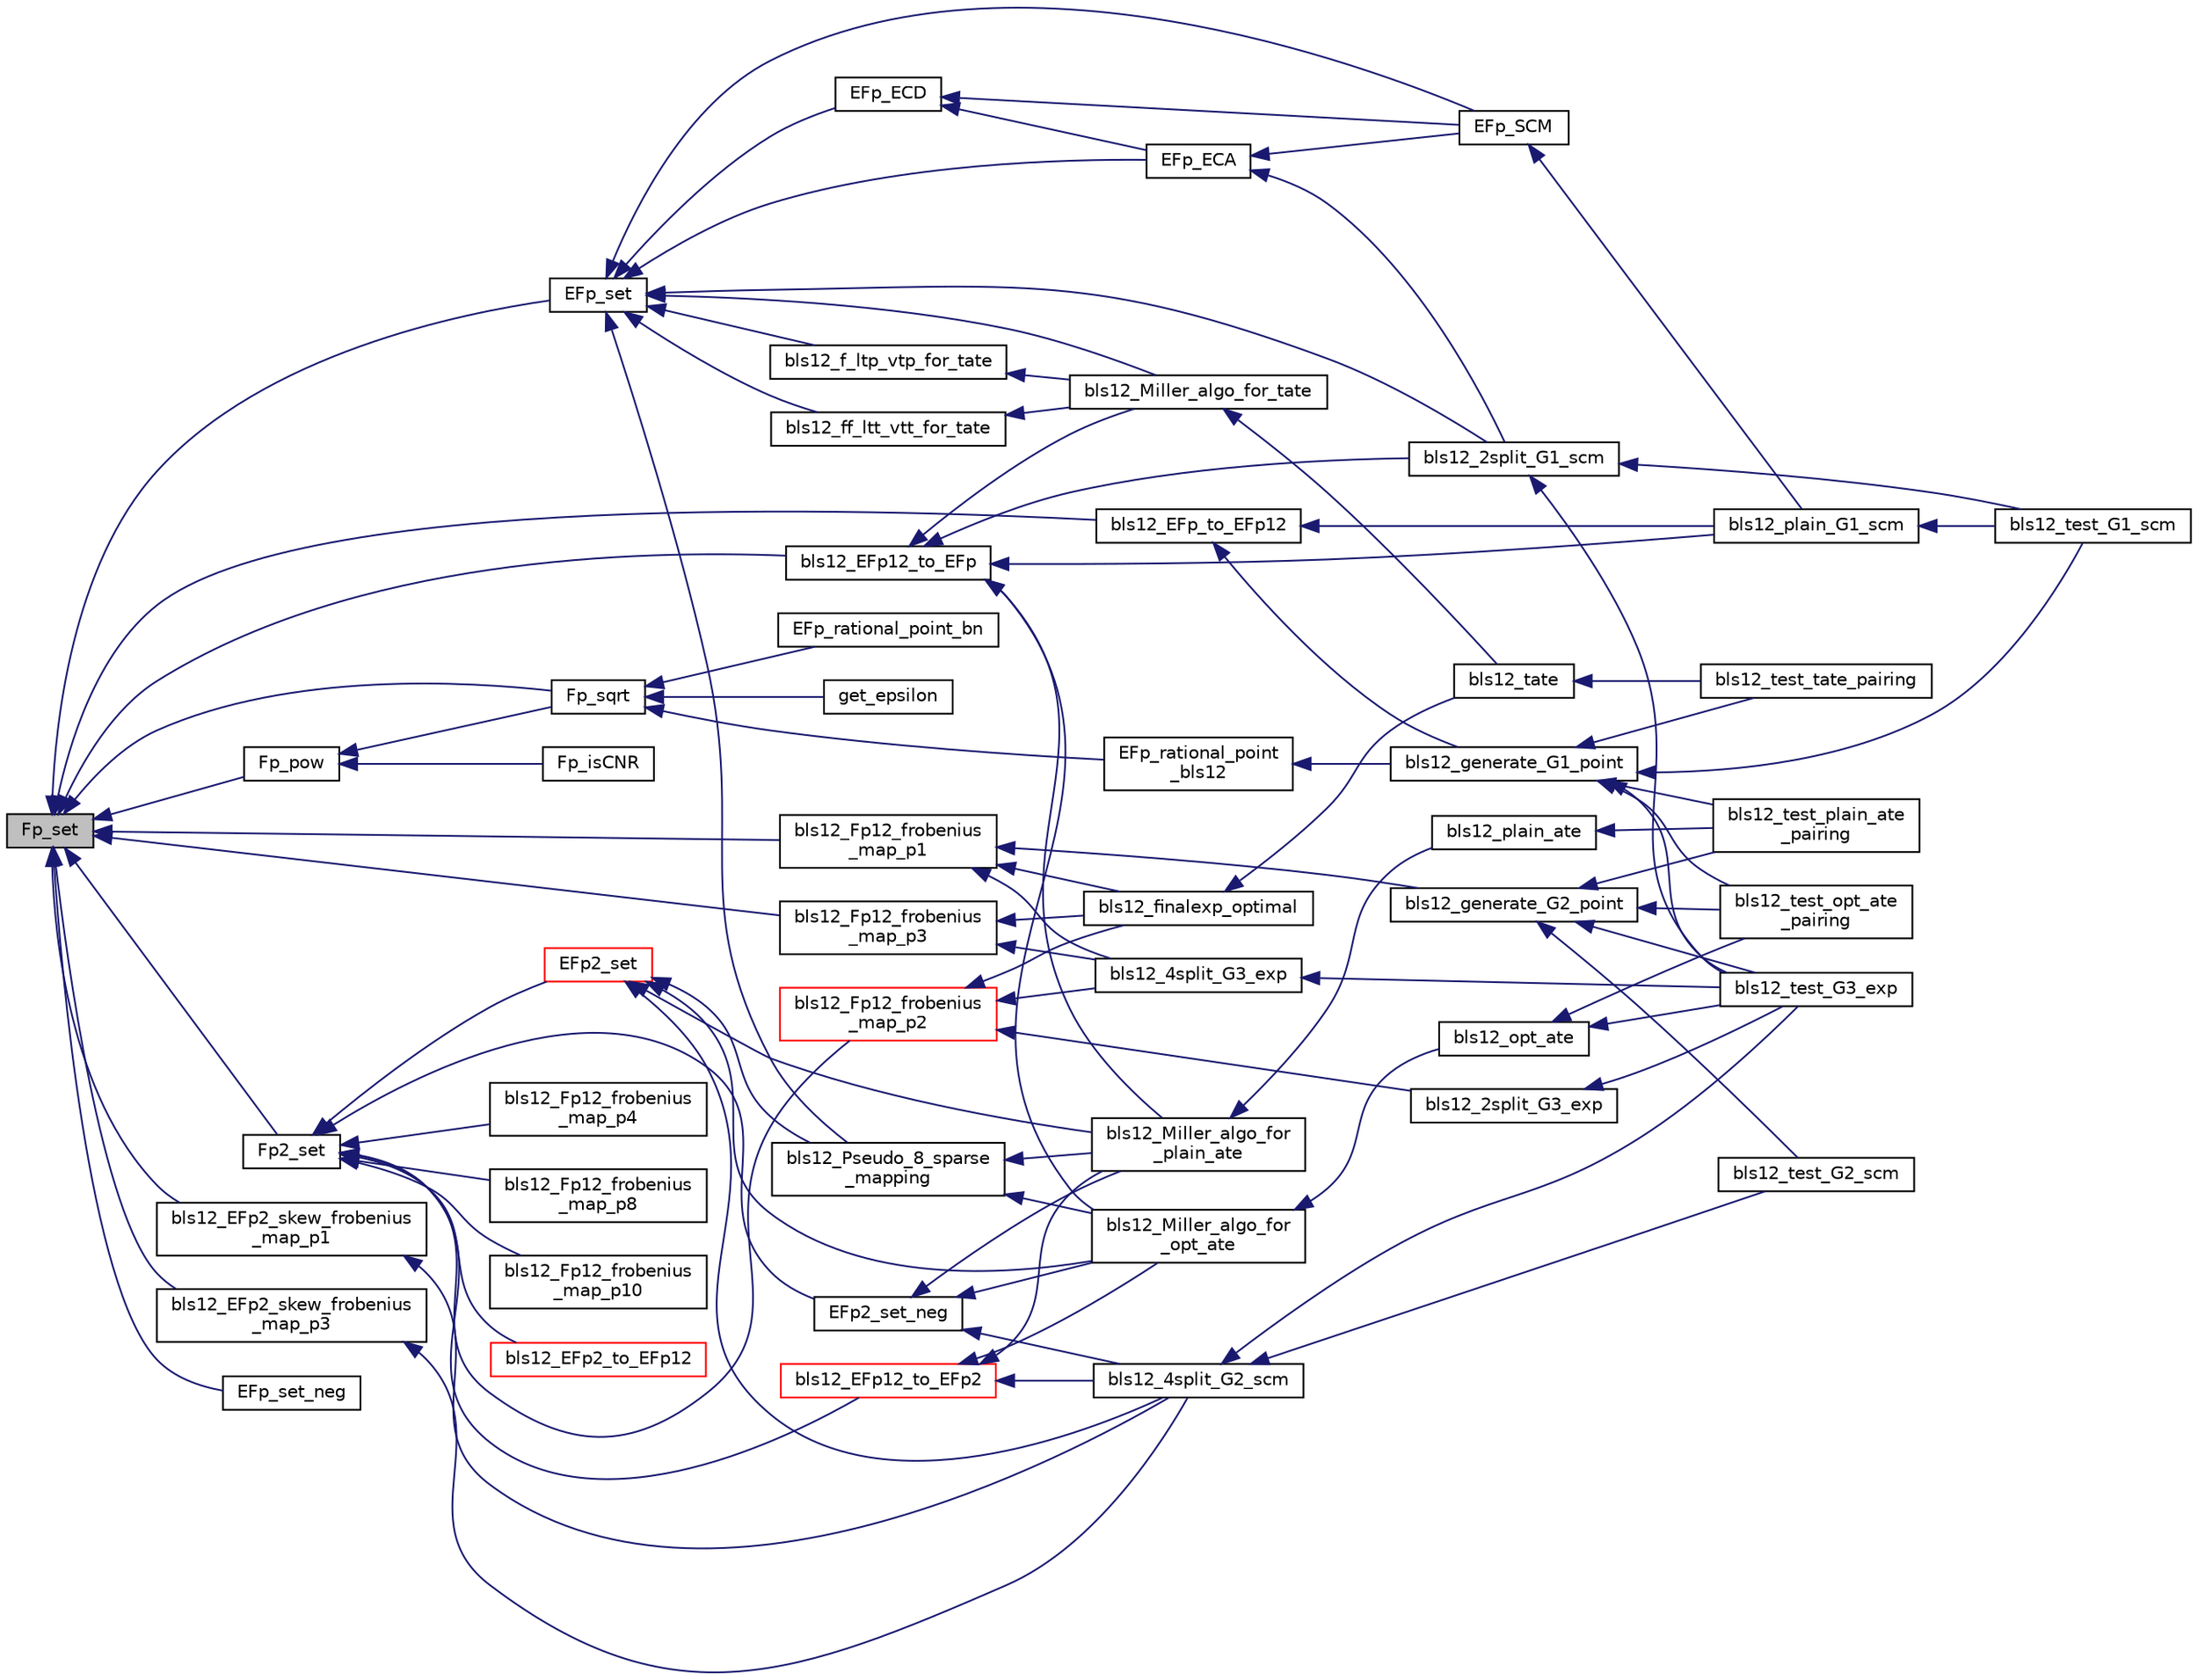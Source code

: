 digraph "Fp_set"
{
  edge [fontname="Helvetica",fontsize="10",labelfontname="Helvetica",labelfontsize="10"];
  node [fontname="Helvetica",fontsize="10",shape=record];
  rankdir="LR";
  Node284 [label="Fp_set",height=0.2,width=0.4,color="black", fillcolor="grey75", style="filled", fontcolor="black"];
  Node284 -> Node285 [dir="back",color="midnightblue",fontsize="10",style="solid",fontname="Helvetica"];
  Node285 [label="bls12_EFp12_to_EFp",height=0.2,width=0.4,color="black", fillcolor="white", style="filled",URL="$bls12__twist_8h.html#ab400c20c7379b8092500f351fda16323"];
  Node285 -> Node286 [dir="back",color="midnightblue",fontsize="10",style="solid",fontname="Helvetica"];
  Node286 [label="bls12_2split_G1_scm",height=0.2,width=0.4,color="black", fillcolor="white", style="filled",URL="$bls12__scm_8h.html#aae42e6e607e5af6339f4fc74acd931e3"];
  Node286 -> Node287 [dir="back",color="midnightblue",fontsize="10",style="solid",fontname="Helvetica"];
  Node287 [label="bls12_test_G1_scm",height=0.2,width=0.4,color="black", fillcolor="white", style="filled",URL="$bls12__test__pairings_8h.html#a3c1bc0bfce563a5be5d1c93c4b14ea9a"];
  Node286 -> Node288 [dir="back",color="midnightblue",fontsize="10",style="solid",fontname="Helvetica"];
  Node288 [label="bls12_test_G3_exp",height=0.2,width=0.4,color="black", fillcolor="white", style="filled",URL="$bls12__test__pairings_8h.html#a084d9bc232ef377fb2baa2fdb19686b2"];
  Node285 -> Node289 [dir="back",color="midnightblue",fontsize="10",style="solid",fontname="Helvetica"];
  Node289 [label="bls12_Miller_algo_for\l_opt_ate",height=0.2,width=0.4,color="black", fillcolor="white", style="filled",URL="$bls12__miller__optate_8h.html#a4dd1ea18b9004d2f7dc99fc940dbab12"];
  Node289 -> Node290 [dir="back",color="midnightblue",fontsize="10",style="solid",fontname="Helvetica"];
  Node290 [label="bls12_opt_ate",height=0.2,width=0.4,color="black", fillcolor="white", style="filled",URL="$bls12__pairings_8h.html#a9fbfb8c58f4bcd4e8eb916a2f9419c2e"];
  Node290 -> Node288 [dir="back",color="midnightblue",fontsize="10",style="solid",fontname="Helvetica"];
  Node290 -> Node291 [dir="back",color="midnightblue",fontsize="10",style="solid",fontname="Helvetica"];
  Node291 [label="bls12_test_opt_ate\l_pairing",height=0.2,width=0.4,color="black", fillcolor="white", style="filled",URL="$bls12__test__pairings_8h.html#a8764956fa4214ba03988afe867f97f67"];
  Node285 -> Node292 [dir="back",color="midnightblue",fontsize="10",style="solid",fontname="Helvetica"];
  Node292 [label="bls12_Miller_algo_for\l_plain_ate",height=0.2,width=0.4,color="black", fillcolor="white", style="filled",URL="$bls12__miller__ate_8h.html#a4468c3f6d288607c0e5c7a0912605d51"];
  Node292 -> Node293 [dir="back",color="midnightblue",fontsize="10",style="solid",fontname="Helvetica"];
  Node293 [label="bls12_plain_ate",height=0.2,width=0.4,color="black", fillcolor="white", style="filled",URL="$bls12__pairings_8h.html#ab593751b52dd666d230eff17c637c485"];
  Node293 -> Node294 [dir="back",color="midnightblue",fontsize="10",style="solid",fontname="Helvetica"];
  Node294 [label="bls12_test_plain_ate\l_pairing",height=0.2,width=0.4,color="black", fillcolor="white", style="filled",URL="$bls12__test__pairings_8h.html#a43b4f11c8806b181213808de80c8dc41"];
  Node285 -> Node295 [dir="back",color="midnightblue",fontsize="10",style="solid",fontname="Helvetica"];
  Node295 [label="bls12_Miller_algo_for_tate",height=0.2,width=0.4,color="black", fillcolor="white", style="filled",URL="$bls12__miller__tate_8h.html#a3e6c2d9558c05e1ab32f2c67b03287d5"];
  Node295 -> Node296 [dir="back",color="midnightblue",fontsize="10",style="solid",fontname="Helvetica"];
  Node296 [label="bls12_tate",height=0.2,width=0.4,color="black", fillcolor="white", style="filled",URL="$bls12__pairings_8h.html#a83edc7fcbac2490ab67a1e6f746bdd68"];
  Node296 -> Node297 [dir="back",color="midnightblue",fontsize="10",style="solid",fontname="Helvetica"];
  Node297 [label="bls12_test_tate_pairing",height=0.2,width=0.4,color="black", fillcolor="white", style="filled",URL="$bls12__test__pairings_8h.html#aab7376446062228691c95fa9ea45da9b"];
  Node285 -> Node298 [dir="back",color="midnightblue",fontsize="10",style="solid",fontname="Helvetica"];
  Node298 [label="bls12_plain_G1_scm",height=0.2,width=0.4,color="black", fillcolor="white", style="filled",URL="$bls12__scm_8h.html#ab42ad3cac9466541c248ac236a74159f"];
  Node298 -> Node287 [dir="back",color="midnightblue",fontsize="10",style="solid",fontname="Helvetica"];
  Node284 -> Node299 [dir="back",color="midnightblue",fontsize="10",style="solid",fontname="Helvetica"];
  Node299 [label="bls12_EFp2_skew_frobenius\l_map_p1",height=0.2,width=0.4,color="black", fillcolor="white", style="filled",URL="$bls12__skew__frobenius_8h.html#a8d89c42f0d2898af5639f908ebc6ad72"];
  Node299 -> Node300 [dir="back",color="midnightblue",fontsize="10",style="solid",fontname="Helvetica"];
  Node300 [label="bls12_4split_G2_scm",height=0.2,width=0.4,color="black", fillcolor="white", style="filled",URL="$bls12__scm_8h.html#a4ba82479d082bed6f2f58f848d771bc7"];
  Node300 -> Node301 [dir="back",color="midnightblue",fontsize="10",style="solid",fontname="Helvetica"];
  Node301 [label="bls12_test_G2_scm",height=0.2,width=0.4,color="black", fillcolor="white", style="filled",URL="$bls12__test__pairings_8h.html#a34dad243bd99737d4c844dfcd658282a"];
  Node300 -> Node288 [dir="back",color="midnightblue",fontsize="10",style="solid",fontname="Helvetica"];
  Node284 -> Node302 [dir="back",color="midnightblue",fontsize="10",style="solid",fontname="Helvetica"];
  Node302 [label="bls12_EFp2_skew_frobenius\l_map_p3",height=0.2,width=0.4,color="black", fillcolor="white", style="filled",URL="$bls12__skew__frobenius_8h.html#a87f87eeb97f9ba92718de8561d8a486d"];
  Node302 -> Node300 [dir="back",color="midnightblue",fontsize="10",style="solid",fontname="Helvetica"];
  Node284 -> Node303 [dir="back",color="midnightblue",fontsize="10",style="solid",fontname="Helvetica"];
  Node303 [label="bls12_EFp_to_EFp12",height=0.2,width=0.4,color="black", fillcolor="white", style="filled",URL="$bls12__twist_8h.html#a1fff3d9b5a4da8df91e68493d344cb6b"];
  Node303 -> Node304 [dir="back",color="midnightblue",fontsize="10",style="solid",fontname="Helvetica"];
  Node304 [label="bls12_generate_G1_point",height=0.2,width=0.4,color="black", fillcolor="white", style="filled",URL="$bls12__generate__points_8h.html#a72ef3b90d050e3eeb5395016e62ceaf1"];
  Node304 -> Node287 [dir="back",color="midnightblue",fontsize="10",style="solid",fontname="Helvetica"];
  Node304 -> Node288 [dir="back",color="midnightblue",fontsize="10",style="solid",fontname="Helvetica"];
  Node304 -> Node291 [dir="back",color="midnightblue",fontsize="10",style="solid",fontname="Helvetica"];
  Node304 -> Node294 [dir="back",color="midnightblue",fontsize="10",style="solid",fontname="Helvetica"];
  Node304 -> Node297 [dir="back",color="midnightblue",fontsize="10",style="solid",fontname="Helvetica"];
  Node303 -> Node298 [dir="back",color="midnightblue",fontsize="10",style="solid",fontname="Helvetica"];
  Node284 -> Node305 [dir="back",color="midnightblue",fontsize="10",style="solid",fontname="Helvetica"];
  Node305 [label="bls12_Fp12_frobenius\l_map_p1",height=0.2,width=0.4,color="black", fillcolor="white", style="filled",URL="$bls12__frobenius_8h.html#a22e66a8db607710f331457d0a42b52a6"];
  Node305 -> Node306 [dir="back",color="midnightblue",fontsize="10",style="solid",fontname="Helvetica"];
  Node306 [label="bls12_4split_G3_exp",height=0.2,width=0.4,color="black", fillcolor="white", style="filled",URL="$bls12___g3__exp_8h.html#a9664a6d82c05d087c7e9cf80b657311d"];
  Node306 -> Node288 [dir="back",color="midnightblue",fontsize="10",style="solid",fontname="Helvetica"];
  Node305 -> Node307 [dir="back",color="midnightblue",fontsize="10",style="solid",fontname="Helvetica"];
  Node307 [label="bls12_finalexp_optimal",height=0.2,width=0.4,color="black", fillcolor="white", style="filled",URL="$bls12__finalexp_8h.html#a7ebeae6dd8ceff07d604ddb47a9cd2a1"];
  Node307 -> Node296 [dir="back",color="midnightblue",fontsize="10",style="solid",fontname="Helvetica"];
  Node305 -> Node308 [dir="back",color="midnightblue",fontsize="10",style="solid",fontname="Helvetica"];
  Node308 [label="bls12_generate_G2_point",height=0.2,width=0.4,color="black", fillcolor="white", style="filled",URL="$bls12__generate__points_8h.html#ab798368874a1a8365377d05ce9c5c121"];
  Node308 -> Node301 [dir="back",color="midnightblue",fontsize="10",style="solid",fontname="Helvetica"];
  Node308 -> Node288 [dir="back",color="midnightblue",fontsize="10",style="solid",fontname="Helvetica"];
  Node308 -> Node291 [dir="back",color="midnightblue",fontsize="10",style="solid",fontname="Helvetica"];
  Node308 -> Node294 [dir="back",color="midnightblue",fontsize="10",style="solid",fontname="Helvetica"];
  Node284 -> Node309 [dir="back",color="midnightblue",fontsize="10",style="solid",fontname="Helvetica"];
  Node309 [label="bls12_Fp12_frobenius\l_map_p3",height=0.2,width=0.4,color="black", fillcolor="white", style="filled",URL="$bls12__frobenius_8h.html#a8b383bddc2f7f902a85b73bea5d9d44d"];
  Node309 -> Node306 [dir="back",color="midnightblue",fontsize="10",style="solid",fontname="Helvetica"];
  Node309 -> Node307 [dir="back",color="midnightblue",fontsize="10",style="solid",fontname="Helvetica"];
  Node284 -> Node310 [dir="back",color="midnightblue",fontsize="10",style="solid",fontname="Helvetica"];
  Node310 [label="EFp_set",height=0.2,width=0.4,color="black", fillcolor="white", style="filled",URL="$bn__efp_8h.html#abb438750cc5bfec2da8cd2f3863a985f"];
  Node310 -> Node286 [dir="back",color="midnightblue",fontsize="10",style="solid",fontname="Helvetica"];
  Node310 -> Node311 [dir="back",color="midnightblue",fontsize="10",style="solid",fontname="Helvetica"];
  Node311 [label="bls12_f_ltp_vtp_for_tate",height=0.2,width=0.4,color="black", fillcolor="white", style="filled",URL="$bls12__line__tate_8h.html#a1f80689fc6980972d6a85828147271a9"];
  Node311 -> Node295 [dir="back",color="midnightblue",fontsize="10",style="solid",fontname="Helvetica"];
  Node310 -> Node312 [dir="back",color="midnightblue",fontsize="10",style="solid",fontname="Helvetica"];
  Node312 [label="bls12_ff_ltt_vtt_for_tate",height=0.2,width=0.4,color="black", fillcolor="white", style="filled",URL="$bls12__line__tate_8h.html#a91895df9737048f5ac59ee81633aa247"];
  Node312 -> Node295 [dir="back",color="midnightblue",fontsize="10",style="solid",fontname="Helvetica"];
  Node310 -> Node295 [dir="back",color="midnightblue",fontsize="10",style="solid",fontname="Helvetica"];
  Node310 -> Node313 [dir="back",color="midnightblue",fontsize="10",style="solid",fontname="Helvetica"];
  Node313 [label="bls12_Pseudo_8_sparse\l_mapping",height=0.2,width=0.4,color="black", fillcolor="white", style="filled",URL="$bls12__p8sparse_8h.html#a8d0191550910276d37cdc20f1f11d3d7"];
  Node313 -> Node289 [dir="back",color="midnightblue",fontsize="10",style="solid",fontname="Helvetica"];
  Node313 -> Node292 [dir="back",color="midnightblue",fontsize="10",style="solid",fontname="Helvetica"];
  Node310 -> Node314 [dir="back",color="midnightblue",fontsize="10",style="solid",fontname="Helvetica"];
  Node314 [label="EFp_ECA",height=0.2,width=0.4,color="black", fillcolor="white", style="filled",URL="$bn__efp_8h.html#a4b290a91bf913cf38dffee13f1db784b"];
  Node314 -> Node286 [dir="back",color="midnightblue",fontsize="10",style="solid",fontname="Helvetica"];
  Node314 -> Node315 [dir="back",color="midnightblue",fontsize="10",style="solid",fontname="Helvetica"];
  Node315 [label="EFp_SCM",height=0.2,width=0.4,color="black", fillcolor="white", style="filled",URL="$bn__efp_8h.html#a39968088354e07b3bff879ea6ce7eea3"];
  Node315 -> Node298 [dir="back",color="midnightblue",fontsize="10",style="solid",fontname="Helvetica"];
  Node310 -> Node316 [dir="back",color="midnightblue",fontsize="10",style="solid",fontname="Helvetica"];
  Node316 [label="EFp_ECD",height=0.2,width=0.4,color="black", fillcolor="white", style="filled",URL="$bn__efp_8h.html#a9ba98cee075d39257ea190cbe340dec5"];
  Node316 -> Node314 [dir="back",color="midnightblue",fontsize="10",style="solid",fontname="Helvetica"];
  Node316 -> Node315 [dir="back",color="midnightblue",fontsize="10",style="solid",fontname="Helvetica"];
  Node310 -> Node315 [dir="back",color="midnightblue",fontsize="10",style="solid",fontname="Helvetica"];
  Node284 -> Node317 [dir="back",color="midnightblue",fontsize="10",style="solid",fontname="Helvetica"];
  Node317 [label="EFp_set_neg",height=0.2,width=0.4,color="black", fillcolor="white", style="filled",URL="$bn__efp_8h.html#abdf2bfc544a61322457518297de393c4"];
  Node284 -> Node318 [dir="back",color="midnightblue",fontsize="10",style="solid",fontname="Helvetica"];
  Node318 [label="Fp2_set",height=0.2,width=0.4,color="black", fillcolor="white", style="filled",URL="$bn__fp2_8h.html#a7d6f34091363334426c45b9e1ee4503c"];
  Node318 -> Node319 [dir="back",color="midnightblue",fontsize="10",style="solid",fontname="Helvetica"];
  Node319 [label="bls12_Fp12_frobenius\l_map_p2",height=0.2,width=0.4,color="red", fillcolor="white", style="filled",URL="$bls12__frobenius_8h.html#af6a38141d5aa4f0fc4361d12d8c05671"];
  Node319 -> Node320 [dir="back",color="midnightblue",fontsize="10",style="solid",fontname="Helvetica"];
  Node320 [label="bls12_2split_G3_exp",height=0.2,width=0.4,color="black", fillcolor="white", style="filled",URL="$bls12___g3__exp_8h.html#a04349573c89d398f04506a6db9e2c487"];
  Node320 -> Node288 [dir="back",color="midnightblue",fontsize="10",style="solid",fontname="Helvetica"];
  Node319 -> Node306 [dir="back",color="midnightblue",fontsize="10",style="solid",fontname="Helvetica"];
  Node319 -> Node307 [dir="back",color="midnightblue",fontsize="10",style="solid",fontname="Helvetica"];
  Node318 -> Node322 [dir="back",color="midnightblue",fontsize="10",style="solid",fontname="Helvetica"];
  Node322 [label="bls12_Fp12_frobenius\l_map_p4",height=0.2,width=0.4,color="black", fillcolor="white", style="filled",URL="$bls12__frobenius_8h.html#a150c516aec9f34011b809fc2b0b8aff4"];
  Node318 -> Node323 [dir="back",color="midnightblue",fontsize="10",style="solid",fontname="Helvetica"];
  Node323 [label="bls12_Fp12_frobenius\l_map_p8",height=0.2,width=0.4,color="black", fillcolor="white", style="filled",URL="$bls12__frobenius_8h.html#a453eaaf5a6aadfb5330839ea7e34fc7c"];
  Node318 -> Node324 [dir="back",color="midnightblue",fontsize="10",style="solid",fontname="Helvetica"];
  Node324 [label="bls12_Fp12_frobenius\l_map_p10",height=0.2,width=0.4,color="black", fillcolor="white", style="filled",URL="$bls12__frobenius_8h.html#ab1689402c2756a18db3ffad166547396"];
  Node318 -> Node325 [dir="back",color="midnightblue",fontsize="10",style="solid",fontname="Helvetica"];
  Node325 [label="bls12_EFp12_to_EFp2",height=0.2,width=0.4,color="red", fillcolor="white", style="filled",URL="$bls12__twist_8h.html#a069ee5f353c96be9b1821af349731fe3"];
  Node325 -> Node300 [dir="back",color="midnightblue",fontsize="10",style="solid",fontname="Helvetica"];
  Node325 -> Node289 [dir="back",color="midnightblue",fontsize="10",style="solid",fontname="Helvetica"];
  Node325 -> Node292 [dir="back",color="midnightblue",fontsize="10",style="solid",fontname="Helvetica"];
  Node318 -> Node328 [dir="back",color="midnightblue",fontsize="10",style="solid",fontname="Helvetica"];
  Node328 [label="bls12_EFp2_to_EFp12",height=0.2,width=0.4,color="red", fillcolor="white", style="filled",URL="$bls12__twist_8h.html#aa558f3e6f2284e657e3218c9e713c018"];
  Node318 -> Node329 [dir="back",color="midnightblue",fontsize="10",style="solid",fontname="Helvetica"];
  Node329 [label="EFp2_set",height=0.2,width=0.4,color="red", fillcolor="white", style="filled",URL="$bn__efp2_8h.html#ab9ebc9caf2c47493f224e70b99d26cba"];
  Node329 -> Node300 [dir="back",color="midnightblue",fontsize="10",style="solid",fontname="Helvetica"];
  Node329 -> Node289 [dir="back",color="midnightblue",fontsize="10",style="solid",fontname="Helvetica"];
  Node329 -> Node292 [dir="back",color="midnightblue",fontsize="10",style="solid",fontname="Helvetica"];
  Node329 -> Node313 [dir="back",color="midnightblue",fontsize="10",style="solid",fontname="Helvetica"];
  Node318 -> Node334 [dir="back",color="midnightblue",fontsize="10",style="solid",fontname="Helvetica"];
  Node334 [label="EFp2_set_neg",height=0.2,width=0.4,color="black", fillcolor="white", style="filled",URL="$bn__efp2_8h.html#a9dec6dd06434dcf90206232bd085146d"];
  Node334 -> Node300 [dir="back",color="midnightblue",fontsize="10",style="solid",fontname="Helvetica"];
  Node334 -> Node289 [dir="back",color="midnightblue",fontsize="10",style="solid",fontname="Helvetica"];
  Node334 -> Node292 [dir="back",color="midnightblue",fontsize="10",style="solid",fontname="Helvetica"];
  Node284 -> Node335 [dir="back",color="midnightblue",fontsize="10",style="solid",fontname="Helvetica"];
  Node335 [label="Fp_pow",height=0.2,width=0.4,color="black", fillcolor="white", style="filled",URL="$bn__fp_8h.html#a0a229db7cfb57e337de586eb3695fa28"];
  Node335 -> Node336 [dir="back",color="midnightblue",fontsize="10",style="solid",fontname="Helvetica"];
  Node336 [label="Fp_isCNR",height=0.2,width=0.4,color="black", fillcolor="white", style="filled",URL="$bn__fp_8h.html#a5e73be560cd37d57a79692c7025eefca"];
  Node335 -> Node337 [dir="back",color="midnightblue",fontsize="10",style="solid",fontname="Helvetica"];
  Node337 [label="Fp_sqrt",height=0.2,width=0.4,color="black", fillcolor="white", style="filled",URL="$bn__fp_8h.html#acfc7bfa81b3f370904680568d52a54cd"];
  Node337 -> Node338 [dir="back",color="midnightblue",fontsize="10",style="solid",fontname="Helvetica"];
  Node338 [label="get_epsilon",height=0.2,width=0.4,color="black", fillcolor="white", style="filled",URL="$bn__bls12__precoms_8h.html#aa1d90c4228a4df82f6d3c7282b85ed9f"];
  Node337 -> Node339 [dir="back",color="midnightblue",fontsize="10",style="solid",fontname="Helvetica"];
  Node339 [label="EFp_rational_point_bn",height=0.2,width=0.4,color="black", fillcolor="white", style="filled",URL="$bn__efp_8h.html#a22397c097b95b8869032b55963d7ff2e"];
  Node337 -> Node340 [dir="back",color="midnightblue",fontsize="10",style="solid",fontname="Helvetica"];
  Node340 [label="EFp_rational_point\l_bls12",height=0.2,width=0.4,color="black", fillcolor="white", style="filled",URL="$bn__efp_8h.html#a131fa3538790c33f2006d84b4a60f4e5"];
  Node340 -> Node304 [dir="back",color="midnightblue",fontsize="10",style="solid",fontname="Helvetica"];
  Node284 -> Node337 [dir="back",color="midnightblue",fontsize="10",style="solid",fontname="Helvetica"];
}
